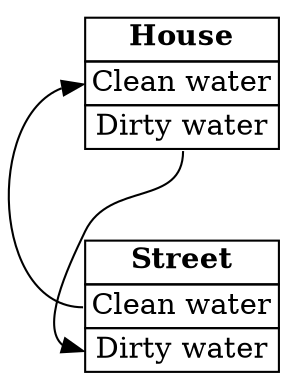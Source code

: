 // https://stackoverflow.com/questions/38806374/marking-labeling-node-edge-connection-points-with-graphviz/74795871#74795871
digraph structs {
    node [shape=plaintext]
    house [label=<
<table border="0" cellborder="1" cellspacing="0">
  <th><td><b>House</b></td></th>
  <tr><td port="cw">Clean water</td></tr>
  <tr><td port="dw">Dirty water</td></tr>
</table>>];
    street [label=<
<table border="0" cellborder="1" cellspacing="0">
  <th><td><b>Street</b></td></th>
  <tr><td port="cw">Clean water</td></tr>
  <tr><td port="dw">Dirty water</td></tr>
</table>>];
    street:cw -> house:cw;
    house:dw -> street:dw;
}

